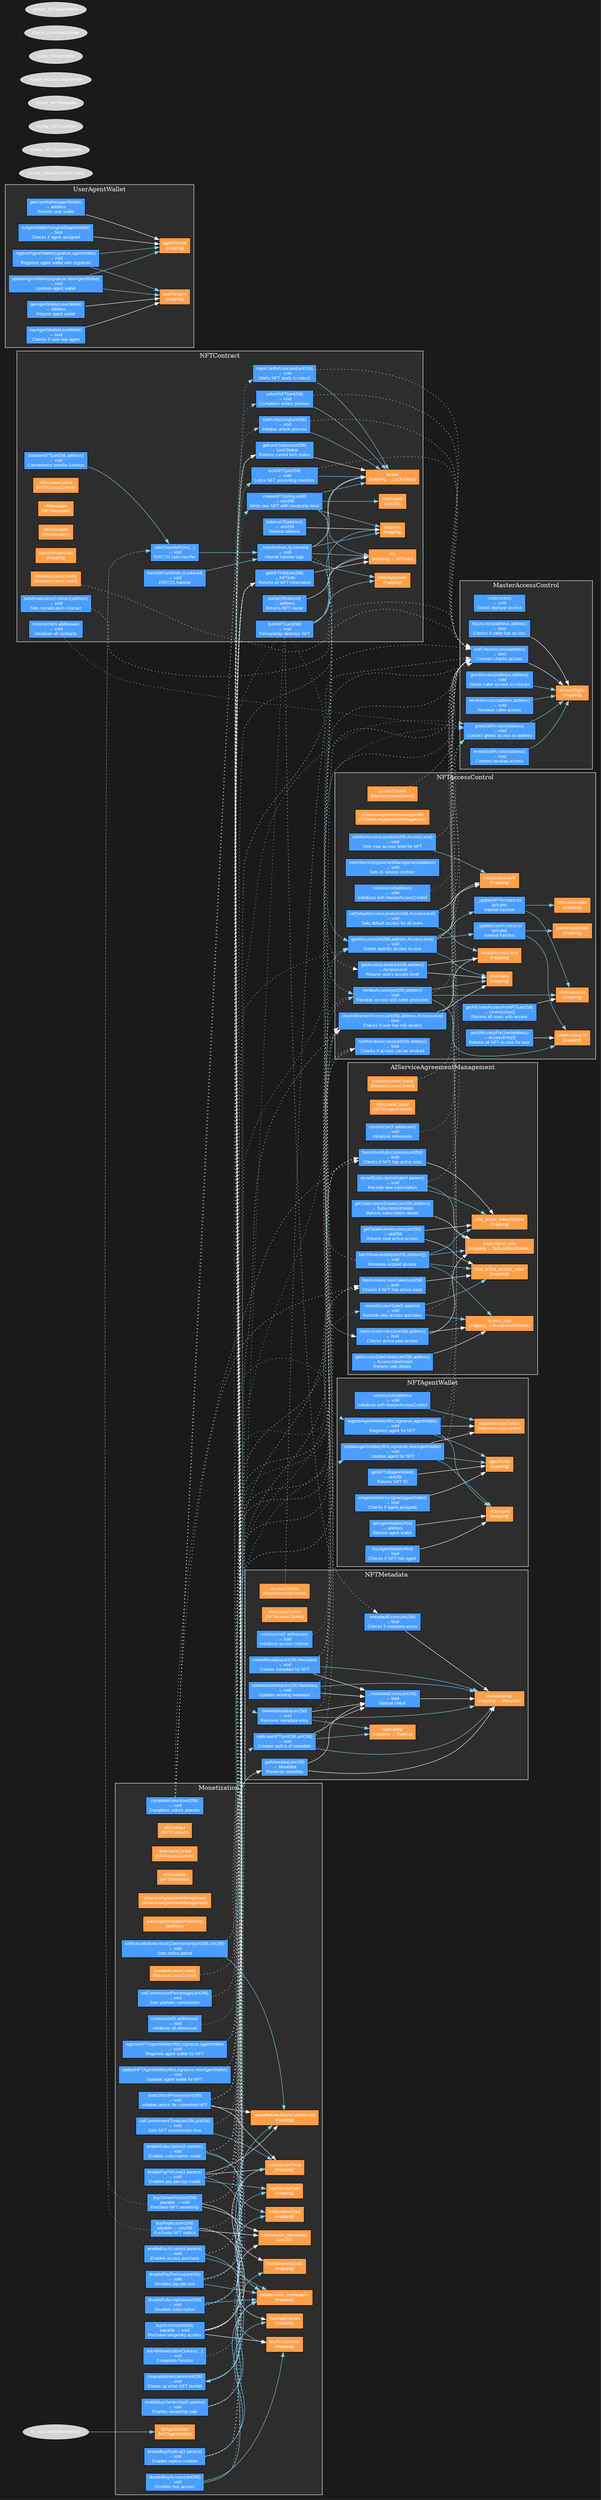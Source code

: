 digraph SmartContractArchitecture {
    // Dark mode styling
    bgcolor="#1a1a1a"
    fontcolor="white"
    node [fontcolor="white", style="filled", fontname="Arial", fontsize=10]
    edge [fontcolor="white"]
    
    // Color scheme
    // Functions: #4a9eff (light blue)
    // Variables: #ff9f4a (orange)
    // Contract boxes: #2d2d2d (dark gray)
    // Read connections: white
    // Write connections: #87CEEB (light blue)
    
    compound=true
    
    // MasterAccessControl Contract
    subgraph cluster_MasterAccessControl {
        label="MasterAccessControl"
        bgcolor="#2d2d2d"
        color="white"
        
        // Variables
        MAC_accessRights [label="accessRights\n(mapping)", fillcolor="#ff9f4a", shape="box"]
        
        // Functions
        MAC_constructor [label="constructor()\n→ void\nGrants deployer access", fillcolor="#4a9eff", shape="box"]
        MAC_grantAccess [label="grantAccess(address,address)\n→ void\nGrants caller access to contract", fillcolor="#4a9eff", shape="box"]
        MAC_revokeAccess [label="revokeAccess(address,address)\n→ void\nRevokes caller access", fillcolor="#4a9eff", shape="box"]
        MAC_grantSelfAccess [label="grantSelfAccess(address)\n→ void\nContract grants access to address", fillcolor="#4a9eff", shape="box"]
        MAC_revokeSelfAccess [label="revokeSelfAccess(address)\n→ void\nContract revokes access", fillcolor="#4a9eff", shape="box"]
        MAC_hasAccess [label="hasAccess(address,address)\n→ bool\nChecks if caller has access", fillcolor="#4a9eff", shape="box"]
        MAC_selfCheckAccess [label="selfCheckAccess(address)\n→ bool\nContract checks access", fillcolor="#4a9eff", shape="box"]
    }
    
    // NFTAccessControl Contract
    subgraph cluster_NFTAccessControl {
        label="NFTAccessControl"
        bgcolor="#2d2d2d"
        color="white"
        
        // Variables
        NAC_accessControl [label="accessControl\n(MasterAccessControl)", fillcolor="#ff9f4a", shape="box"]
        NAC_aiServiceAgreement [label="aiServiceAgreementManagement\n(IAIServiceAgreementManagement)", fillcolor="#ff9f4a", shape="box"]
        NAC_nftAccess [label="nftAccess\n(mapping)", fillcolor="#ff9f4a", shape="box"]
        NAC_defaultAccessLevel [label="defaultAccessLevel\n(mapping)", fillcolor="#ff9f4a", shape="box"]
        NAC_maxAccessLevel [label="maxAccessLevel\n(mapping)", fillcolor="#ff9f4a", shape="box"]
        NAC_userAccessList [label="userAccessList\n(mapping)", fillcolor="#ff9f4a", shape="box"]
        NAC_userAccessIndex [label="userAccessIndex\n(mapping)", fillcolor="#ff9f4a", shape="box"]
        NAC_nftAccessList [label="nftAccessList\n(mapping)", fillcolor="#ff9f4a", shape="box"]
        NAC_nftAccessIndex [label="nftAccessIndex\n(mapping)", fillcolor="#ff9f4a", shape="box"]
        
        // Functions
        NAC_constructor [label="constructor(address)\n→ void\nInitializes with MasterAccessControl", fillcolor="#4a9eff", shape="box"]
        NAC_setAIServiceAgreement [label="setAIServiceAgreementManagement(address)\n→ void\nSets AI service contract", fillcolor="#4a9eff", shape="box"]
        NAC_setMaxAccessLevel [label="setMaxAccessLevel(uint256,AccessLevel)\n→ void\nSets max access level for NFT", fillcolor="#4a9eff", shape="box"]
        NAC_setDefaultAccessLevel [label="setDefaultAccessLevel(uint256,AccessLevel)\n→ void\nSets default access for all users", fillcolor="#4a9eff", shape="box"]
        NAC_grantAccess [label="grantAccess(uint256,address,AccessLevel)\n→ void\nGrants specific access to user", fillcolor="#4a9eff", shape="box"]
        NAC_revokeAccess [label="revokeAccess(uint256,address)\n→ void\nRevokes access with sales protection", fillcolor="#4a9eff", shape="box"]
        NAC_getAllAccessForUser [label="getAllAccessForUser(address)\n→ AccessEntry[]\nReturns all NFT access for user", fillcolor="#4a9eff", shape="box"]
        NAC_getAccessLevel [label="getAccessLevel(uint256,address)\n→ AccessLevel\nReturns user's access level", fillcolor="#4a9eff", shape="box"]
        NAC_checkMinimumAccess [label="checkMinimumAccess(uint256,address,AccessLevel)\n→ bool\nChecks if user has min access", fillcolor="#4a9eff", shape="box"]
        NAC_getAllUsersAccessForNFT [label="getAllUsersAccessForNFT(uint256)\n→ UserAccess[]\nReturns all users with access", fillcolor="#4a9eff", shape="box"]
        NAC_canRevokeAccess [label="canRevokeAccess(uint256,address)\n→ bool\nChecks if access can be revoked", fillcolor="#4a9eff", shape="box"]
        NAC_updateUserAccessList [label="_updateUserAccessList\n(private)\nInternal function", fillcolor="#4a9eff", shape="box"]
        NAC_updateNFTAccessList [label="_updateNFTAccessList\n(private)\nInternal function", fillcolor="#4a9eff", shape="box"]
    }
    
    // NFTContract
    subgraph cluster_NFTContract {
        label="NFTContract"
        bgcolor="#2d2d2d"
        color="white"
        
        // Variables
        NC_masterAccessControl [label="masterAccessControl\n(MasterAccessControl)", fillcolor="#ff9f4a", shape="box"]
        NC_nftAccessControl [label="nftAccessControl\n(NFTAccessControl)", fillcolor="#ff9f4a", shape="box"]
        NC_nftMetadata [label="nftMetadata\n(NFTMetadata)", fillcolor="#ff9f4a", shape="box"]
        NC_monetization [label="monetization\n(IMonetization)", fillcolor="#ff9f4a", shape="box"]
        NC_nfts [label="nfts\n(mapping → NFTInfo)", fillcolor="#ff9f4a", shape="box"]
        NC_locked [label="locked\n(mapping → LockStatus)", fillcolor="#ff9f4a", shape="box"]
        NC_balances [label="balances\n(mapping)", fillcolor="#ff9f4a", shape="box"]
        NC_tokenApprovals [label="tokenApprovals\n(mapping)", fillcolor="#ff9f4a", shape="box"]
        NC_operatorApprovals [label="operatorApprovals\n(mapping)", fillcolor="#ff9f4a", shape="box"]
        NC_totalSupply [label="totalSupply\n(uint256)", fillcolor="#ff9f4a", shape="box"]
        
        // Functions
        NC_constructor [label="constructor(4 addresses)\n→ void\nInitializes all contracts", fillcolor="#4a9eff", shape="box"]
        NC_setMonetization [label="setMonetizationContract(address)\n→ void\nSets monetization contract", fillcolor="#4a9eff", shape="box"]
        NC_createNFT [label="createNFT(string,uint8)\n→ uint256\nMints new NFT with ownership level", fillcolor="#4a9eff", shape="box"]
        NC_burnNFT [label="burnNFT(uint256)\n→ void\nPermanently destroys NFT", fillcolor="#4a9eff", shape="box"]
        NC_lockNFT [label="lockNFT(uint256)\n→ void\nLocks NFT preventing transfers", fillcolor="#4a9eff", shape="box"]
        NC_startUnlocking [label="startUnlocking(uint256)\n→ void\nInitiates unlock process", fillcolor="#4a9eff", shape="box"]
        NC_markCanBeUnlocked [label="markCanBeUnlocked(uint256)\n→ void\nMarks NFT ready to unlock", fillcolor="#4a9eff", shape="box"]
        NC_unlockNFT [label="unlockNFT(uint256)\n→ void\nCompletes unlock process", fillcolor="#4a9eff", shape="box"]
        NC_transferNFT [label="transferNFT(uint256,address)\n→ void\nConvenience transfer function", fillcolor="#4a9eff", shape="box"]
        NC_getLockStatus [label="getLockStatus(uint256)\n→ LockStatus\nReturns current lock status", fillcolor="#4a9eff", shape="box"]
        NC_getNFTInfo [label="getNFTInfo(uint256)\n→ NFTInfo\nReturns all NFT information", fillcolor="#4a9eff", shape="box"]
        NC_safeTransferFrom [label="safeTransferFrom(...)\n→ void\nERC721 safe transfer", fillcolor="#4a9eff", shape="box"]
        NC_transferFrom [label="transferFrom(from,to,tokenId)\n→ void\nERC721 transfer", fillcolor="#4a9eff", shape="box"]
        NC_transfer [label="_transfer(from,to,tokenId)\n→ void\nInternal transfer logic", fillcolor="#4a9eff", shape="box"]
        NC_ownerOf [label="ownerOf(tokenId)\n→ address\nReturns NFT owner", fillcolor="#4a9eff", shape="box"]
        NC_balanceOf [label="balanceOf(address)\n→ uint256\nReturns balance", fillcolor="#4a9eff", shape="box"]
    }
    
    // NFTMetadata
    subgraph cluster_NFTMetadata {
        label="NFTMetadata"
        bgcolor="#2d2d2d"
        color="white"
        
        // Variables
        NM_accessControl [label="accessControl\n(MasterAccessControl)", fillcolor="#ff9f4a", shape="box"]
        NM_nftAccessControl [label="nftAccessControl\n(NFTAccessControl)", fillcolor="#ff9f4a", shape="box"]
        NM_metadataMap [label="metadataMap\n(mapping → Metadata)", fillcolor="#ff9f4a", shape="box"]
        NM_replicaMap [label="replicaMap\n(mapping → Replica)", fillcolor="#ff9f4a", shape="box"]
        
        // Functions
        NM_constructor [label="constructor(2 addresses)\n→ void\nInitializes access controls", fillcolor="#4a9eff", shape="box"]
        NM_createMetadata [label="createMetadata(uint256,Metadata)\n→ void\nCreates metadata for NFT", fillcolor="#4a9eff", shape="box"]
        NM_replicateNFT [label="replicateNFT(uint256,uint256)\n→ void\nCreates replica of metadata", fillcolor="#4a9eff", shape="box"]
        NM_updateMetadata [label="updateMetadata(uint256,Metadata)\n→ void\nUpdates existing metadata", fillcolor="#4a9eff", shape="box"]
        NM_deleteMetadata [label="deleteMetadata(uint256)\n→ void\nRemoves metadata entry", fillcolor="#4a9eff", shape="box"]
        NM_getMetadata [label="getMetadata(uint256)\n→ Metadata\nRetrieves metadata", fillcolor="#4a9eff", shape="box"]
        NM_metadataExists [label="metadataExists(uint256)\n→ bool\nChecks if metadata exists", fillcolor="#4a9eff", shape="box"]
        NM_metadataExistsInternal [label="_metadataExists(uint256)\n→ bool\nInternal check", fillcolor="#4a9eff", shape="box"]
    }
    
    // AIServiceAgreementManagement
    subgraph cluster_AIServiceAgreement {
        label="AIServiceAgreementManagement"
        bgcolor="#2d2d2d"
        color="white"
        
        // Variables
        ASA_masterAccessControl [label="masterAccessControl\n(MasterAccessControl)", fillcolor="#ff9f4a", shape="box"]
        ASA_nftAccessControl [label="nftAccessControl\n(NFTAccessControl)", fillcolor="#ff9f4a", shape="box"]
        ASA_access_sale [label="access_sale\n(mapping → AccessSaleDetails)", fillcolor="#ff9f4a", shape="box"]
        ASA_subscription_sale [label="subscription_sale\n(mapping → SubscriptionDetails)", fillcolor="#ff9f4a", shape="box"]
        ASA_total_active_access [label="total_active_access_sales\n(mapping)", fillcolor="#ff9f4a", shape="box"]
        ASA_total_active_subs [label="total_active_subscriptions\n(mapping)", fillcolor="#ff9f4a", shape="box"]
        
        // Functions
        ASA_constructor [label="constructor(2 addresses)\n→ void\nInitializes references", fillcolor="#4a9eff", shape="box"]
        ASA_recordAccessSale [label="recordAccessSale(5 params)\n→ void\nRecords new access purchase", fillcolor="#4a9eff", shape="box"]
        ASA_recordSubscriptionSale [label="recordSubscriptionSale(4 params)\n→ void\nRecords new subscription", fillcolor="#4a9eff", shape="box"]
        ASA_hasActiveAccess [label="hasActiveAccess(uint256,address)\n→ bool\nChecks active paid access", fillcolor="#4a9eff", shape="box"]
        ASA_getTotalActiveAccess [label="getTotalActiveAccess(uint256)\n→ uint256\nReturns total active access", fillcolor="#4a9eff", shape="box"]
        ASA_batchReevaluate [label="batchReevaluate(uint256,address[])\n→ void\nRemoves expired access", fillcolor="#4a9eff", shape="box"]
        ASA_hasActiveSubscriptions [label="hasActiveSubscriptions(uint256)\n→ bool\nChecks if NFT has active subs", fillcolor="#4a9eff", shape="box"]
        ASA_hasActiveAccessSales [label="hasActiveAccessSales(uint256)\n→ bool\nChecks if NFT has active sales", fillcolor="#4a9eff", shape="box"]
        ASA_getAccessSaleDetails [label="getAccessSaleDetails(uint256,address)\n→ AccessSaleDetails\nReturns sale details", fillcolor="#4a9eff", shape="box"]
        ASA_getSubscriptionDetails [label="getSubscriptionDetails(uint256,address)\n→ SubscriptionDetails\nReturns subscription details", fillcolor="#4a9eff", shape="box"]
    }
    
    // Monetization
    subgraph cluster_Monetization {
        label="Monetization"
        bgcolor="#2d2d2d"
        color="white"
        
        // Variables (selected key ones due to space)
        M_masterAccessControl [label="masterAccessControl\n(MasterAccessControl)", fillcolor="#ff9f4a", shape="box"]
        M_nftContract [label="nftContract\n(NFTContract)", fillcolor="#ff9f4a", shape="box"]
        M_nftAccessControl [label="nftAccessControl\n(NFTAccessControl)", fillcolor="#ff9f4a", shape="box"]
        M_nftMetadata [label="nftMetadata\n(NFTMetadata)", fillcolor="#ff9f4a", shape="box"]
        M_aiServiceAgreement [label="aiServiceAgreementManagement\n(AIServiceAgreementManagement)", fillcolor="#ff9f4a", shape="box"]
        M_commission [label="commission_percentage\n(uint256)", fillcolor="#ff9f4a", shape="box"]
        M_subscriptionHandler [label="subscriptionHandlerPublicKey\n(address)", fillcolor="#ff9f4a", shape="box"]
        M_monetization_combo [label="monetization_combination\n(mapping)", fillcolor="#ff9f4a", shape="box"]
        M_commitmentTime [label="commitmentTime\n(mapping)", fillcolor="#ff9f4a", shape="box"]
        M_noticeBeforeUnlock [label="noticeBeforeUnlockCommitment\n(mapping)", fillcolor="#ff9f4a", shape="box"]
        M_payPerUseData [label="payPerUseData\n(mapping)", fillcolor="#ff9f4a", shape="box"]
        M_subscriptionData [label="subscriptionData\n(mapping)", fillcolor="#ff9f4a", shape="box"]
        M_buyAccessData [label="buyAccessData\n(mapping)", fillcolor="#ff9f4a", shape="box"]
        M_buyOwnershipData [label="buyOwnershipData\n(mapping)", fillcolor="#ff9f4a", shape="box"]
        M_buyReplicaData [label="buyReplicaData\n(mapping)", fillcolor="#ff9f4a", shape="box"]
        
        // Key Functions
        M_constructor [label="constructor(5 addresses)\n→ void\nInitializes all references", fillcolor="#4a9eff", shape="box"]
        M_setCommissionPercentage [label="setCommissionPercentage(uint256)\n→ void\nSets platform commission", fillcolor="#4a9eff", shape="box"]
        M_setCommitmentTime [label="setCommitmentTime(uint256,uint256)\n→ void\nSets NFT commitment time", fillcolor="#4a9eff", shape="box"]
        M_setNoticeBeforeUnlock [label="setNoticeBeforeUnlockCommitment(uint256,uint256)\n→ void\nSets notice period", fillcolor="#4a9eff", shape="box"]
        M_enablePayPerUse [label="enablePayPerUse(3 params)\n→ void\nEnables pay-per-use model", fillcolor="#4a9eff", shape="box"]
        M_enableSubscription [label="enableSubscription(5 params)\n→ void\nEnables subscription model", fillcolor="#4a9eff", shape="box"]
        M_enableBuyAccess [label="enableBuyAccess(4 params)\n→ void\nEnables access purchase", fillcolor="#4a9eff", shape="box"]
        M_enableBuyOwnership [label="enableBuyOwnership(3 params)\n→ void\nEnables ownership sale", fillcolor="#4a9eff", shape="box"]
        M_enableBuyReplica [label="enableBuyReplica(3 params)\n→ void\nEnables replica creation", fillcolor="#4a9eff", shape="box"]
        M_disablePayPerUse [label="disablePayPerUse(uint256)\n→ void\nDisables pay-per-use", fillcolor="#4a9eff", shape="box"]
        M_disableSubscription [label="disableSubscription(uint256)\n→ void\nDisables subscription", fillcolor="#4a9eff", shape="box"]
        M_disableBuyAccess [label="disableBuyAccess(uint256)\n→ void\nDisables buy access", fillcolor="#4a9eff", shape="box"]
        M_buyOwnership [label="buyOwnership(uint256)\npayable → void\nPurchase NFT ownership", fillcolor="#4a9eff", shape="box"]
        M_buyReplica [label="buyReplica(uint256)\npayable → uint256\nPurchase NFT replica", fillcolor="#4a9eff", shape="box"]
        M_buyAccess [label="buyAccess(uint256)\npayable → void\nPurchase temporary access", fillcolor="#4a9eff", shape="box"]
        M_startUnlockProcess [label="startUnlockProcess(uint256)\n→ void\nInitiates unlock for committed NFT", fillcolor="#4a9eff", shape="box"]
        M_completeUnlock [label="completeUnlock(uint256)\n→ void\nCompletes unlock process", fillcolor="#4a9eff", shape="box"]
        M_cleanupMonetization [label="cleanupMonetization(uint256)\n→ void\nCleans up when NFT burned", fillcolor="#4a9eff", shape="box"]
        M_setAllMonetizationOptions [label="setAllMonetizationOptions(...)\n→ void\nComposite function", fillcolor="#4a9eff", shape="box"]

        M_nftAgentWallet [label="nftAgentWallet\n(NFTAgentWallet)", fillcolor="#ff9f4a", shape="box"]
        M_registerNFTAgentWallet [label="registerNFTAgentWallet(nftId,signature,agentWallet)\n→ void\nRegisters agent wallet for NFT", fillcolor="#4a9eff", shape="box"]
        M_updateNFTAgentWallet [label="updateNFTAgentWallet(nftId,signature,newAgentWallet)\n→ void\nUpdates agent wallet for NFT", fillcolor="#4a9eff", shape="box"]
    }
    
    // Inter-contract connections (dotted lines)
    // Read operations (white)
    // Write operations (#87CEEB - light blue)
    
    // MasterAccessControl connections
    NAC_accessControl -> MAC_selfCheckAccess [style="dotted", color="white"]
    NAC_setMaxAccessLevel -> MAC_selfCheckAccess [style="dotted", color="white"]
    NAC_setDefaultAccessLevel -> MAC_selfCheckAccess [style="dotted", color="white"]
    NAC_grantAccess -> MAC_selfCheckAccess [style="dotted", color="white"]
    NAC_revokeAccess -> MAC_selfCheckAccess [style="dotted", color="white"]
    
    NM_accessControl -> MAC_selfCheckAccess [style="dotted", color="white"]
    NM_createMetadata -> MAC_selfCheckAccess [style="dotted", color="white"]
    NM_replicateNFT -> MAC_selfCheckAccess [style="dotted", color="white"]
    NM_deleteMetadata -> MAC_selfCheckAccess [style="dotted", color="white"]
    
    ASA_masterAccessControl -> MAC_selfCheckAccess [style="dotted", color="white"]
    ASA_recordAccessSale -> MAC_selfCheckAccess [style="dotted", color="white"]
    ASA_recordSubscriptionSale -> MAC_selfCheckAccess [style="dotted", color="white"]
    
    M_masterAccessControl -> MAC_selfCheckAccess [style="dotted", color="white"]
    M_setCommissionPercentage -> MAC_selfCheckAccess [style="dotted", color="white"]
    
    NC_masterAccessControl -> MAC_selfCheckAccess [style="dotted", color="white"]
    NC_setMonetization -> MAC_selfCheckAccess [style="dotted", color="white"]
    NC_lockNFT -> MAC_selfCheckAccess [style="dotted", color="white"]
    NC_startUnlocking -> MAC_selfCheckAccess [style="dotted", color="white"]
    NC_markCanBeUnlocked -> MAC_selfCheckAccess [style="dotted", color="white"]
    NC_unlockNFT -> MAC_selfCheckAccess [style="dotted", color="white"]
    
    NAC_constructor -> MAC_grantSelfAccess [style="dotted", color="#87CEEB"]
    NM_constructor -> MAC_grantSelfAccess [style="dotted", color="#87CEEB"]
    ASA_constructor -> MAC_grantSelfAccess [style="dotted", color="#87CEEB"]
    M_constructor -> MAC_grantSelfAccess [style="dotted", color="#87CEEB"]
    NC_constructor -> MAC_grantSelfAccess [style="dotted", color="#87CEEB"]
    
    // NFTAccessControl connections from other contracts
    NAC_revokeAccess -> ASA_hasActiveAccess [style="dotted", color="white"]
    NAC_canRevokeAccess -> ASA_hasActiveAccess [style="dotted", color="white"]
    
    NC_createNFT -> NAC_grantAccess [style="dotted", color="#87CEEB"]
    NC_burnNFT -> NAC_revokeAccess [style="dotted", color="#87CEEB"]
    NC_transfer -> NAC_getAccessLevel [style="dotted", color="white"]
    NC_transfer -> NAC_revokeAccess [style="dotted", color="#87CEEB"]
    NC_transfer -> NAC_grantAccess [style="dotted", color="#87CEEB"]
    
    NM_createMetadata -> NAC_checkMinimumAccess [style="dotted", color="white"]
    NM_updateMetadata -> NAC_checkMinimumAccess [style="dotted", color="white"]
    
    ASA_batchReevaluate -> NAC_checkMinimumAccess [style="dotted", color="white"]
    
    M_enablePayPerUse -> NAC_grantAccess [style="dotted", color="#87CEEB"]
    M_enableSubscription -> NAC_grantAccess [style="dotted", color="#87CEEB"]
    M_buyOwnership -> NAC_grantAccess [style="dotted", color="#87CEEB"]
    M_buyAccess -> NAC_grantAccess [style="dotted", color="#87CEEB"]
    M_disablePayPerUse -> NAC_canRevokeAccess [style="dotted", color="white"]
    M_disablePayPerUse -> NAC_revokeAccess [style="dotted", color="#87CEEB"]
    M_disableSubscription -> NAC_canRevokeAccess [style="dotted", color="white"]
    M_disableSubscription -> NAC_revokeAccess [style="dotted", color="#87CEEB"]
    
    // NFTContract connections from other contracts
    NC_burnNFT -> NM_metadataExists [style="dotted", color="white"]
    NC_burnNFT -> NM_deleteMetadata [style="dotted", color="#87CEEB"]
    NC_burnNFT -> M_cleanupMonetization [style="dotted", color="#87CEEB"]
    
    M_setCommitmentTime -> NC_getLockStatus [style="dotted", color="white"]
    M_setNoticeBeforeUnlock -> NC_getLockStatus [style="dotted", color="white"]
    M_enablePayPerUse -> NC_getNFTInfo [style="dotted", color="white"]
    M_enablePayPerUse -> NC_getLockStatus [style="dotted", color="white"]
    M_enablePayPerUse -> NC_lockNFT [style="dotted", color="#87CEEB"]
    M_enableSubscription -> NC_getNFTInfo [style="dotted", color="white"]
    M_enableSubscription -> NC_getLockStatus [style="dotted", color="white"]
    M_enableSubscription -> NC_lockNFT [style="dotted", color="#87CEEB"]
    M_enableBuyAccess -> NC_getNFTInfo [style="dotted", color="white"]
    M_enableBuyAccess -> NC_getLockStatus [style="dotted", color="white"]
    M_enableBuyOwnership -> NC_getNFTInfo [style="dotted", color="white"]
    M_enableBuyReplica -> NC_getNFTInfo [style="dotted", color="white"]
    M_buyOwnership -> NC_getLockStatus [style="dotted", color="white"]
    M_buyOwnership -> NC_getNFTInfo [style="dotted", color="white"]
    M_buyOwnership -> NC_safeTransferFrom [style="dotted", color="#87CEEB"]
    M_buyReplica -> NC_getNFTInfo [style="dotted", color="white"]
    M_buyReplica -> NC_createNFT [style="dotted", color="#87CEEB"]
    M_buyReplica -> NC_safeTransferFrom [style="dotted", color="#87CEEB"]
    M_buyAccess -> NC_getNFTInfo [style="dotted", color="white"]
    M_startUnlockProcess -> NC_getLockStatus [style="dotted", color="white"]
    M_startUnlockProcess -> NC_startUnlocking [style="dotted", color="#87CEEB"]
    M_completeUnlock -> NC_getLockStatus [style="dotted", color="white"]
    M_completeUnlock -> NC_markCanBeUnlocked [style="dotted", color="#87CEEB"]
    M_completeUnlock -> NC_unlockNFT [style="dotted", color="#87CEEB"]
    
    // NFTMetadata connections from other contracts
    M_enablePayPerUse -> NM_getMetadata [style="dotted", color="white"]
    M_enableSubscription -> NM_getMetadata [style="dotted", color="white"]
    M_enableBuyAccess -> NM_getMetadata [style="dotted", color="white"]
    M_enableBuyReplica -> NM_getMetadata [style="dotted", color="white"]
    M_buyReplica -> NM_replicateNFT [style="dotted", color="#87CEEB"]
    M_setAllMonetizationOptions -> NM_getMetadata [style="dotted", color="white"]
    
    // AIServiceAgreementManagement connections from other contracts
    M_buyAccess -> ASA_recordAccessSale [style="dotted", color="#87CEEB"]
    M_disablePayPerUse -> ASA_hasActiveSubscriptions [style="dotted", color="white"]
    M_disableSubscription -> ASA_hasActiveSubscriptions [style="dotted", color="white"]
    M_disableBuyAccess -> ASA_hasActiveAccessSales [style="dotted", color="white"]
    M_startUnlockProcess -> ASA_hasActiveSubscriptions [style="dotted", color="white"]
    M_startUnlockProcess -> ASA_hasActiveAccessSales [style="dotted", color="white"]
    M_completeUnlock -> ASA_hasActiveSubscriptions [style="dotted", color="white"]
    M_completeUnlock -> ASA_hasActiveAccessSales [style="dotted", color="white"]
    
    // Intra-contract connections (normal lines)
    // MasterAccessControl internal
    MAC_grantAccess -> MAC_accessRights [color="#87CEEB"]
    MAC_revokeAccess -> MAC_accessRights [color="#87CEEB"]
    MAC_grantSelfAccess -> MAC_accessRights [color="#87CEEB"]
    MAC_revokeSelfAccess -> MAC_accessRights [color="#87CEEB"]
    MAC_hasAccess -> MAC_accessRights [color="white"]
    MAC_selfCheckAccess -> MAC_accessRights [color="white"]
    
    // NFTAccessControl internal
    NAC_setMaxAccessLevel -> NAC_maxAccessLevel [color="#87CEEB"]
    NAC_setDefaultAccessLevel -> NAC_defaultAccessLevel [color="#87CEEB"]
    NAC_setDefaultAccessLevel -> NAC_maxAccessLevel [color="white"]
    NAC_grantAccess -> NAC_nftAccess [color="#87CEEB"]
    NAC_grantAccess -> NAC_updateUserAccessList [color="#87CEEB"]
    NAC_grantAccess -> NAC_updateNFTAccessList [color="#87CEEB"]
    NAC_grantAccess -> NAC_maxAccessLevel [color="white"]
    NAC_revokeAccess -> NAC_nftAccess [color="#87CEEB"]
    NAC_revokeAccess -> NAC_userAccessList [color="#87CEEB"]
    NAC_revokeAccess -> NAC_nftAccessList [color="#87CEEB"]
    NAC_getAllAccessForUser -> NAC_userAccessList [color="white"]
    NAC_getAccessLevel -> NAC_nftAccess [color="white"]
    NAC_getAccessLevel -> NAC_defaultAccessLevel [color="white"]
    NAC_checkMinimumAccess -> NAC_defaultAccessLevel [color="white"]
    NAC_checkMinimumAccess -> NAC_nftAccess [color="white"]
    NAC_getAllUsersAccessForNFT -> NAC_nftAccessList [color="white"]
    NAC_updateUserAccessList -> NAC_userAccessList [color="#87CEEB"]
    NAC_updateUserAccessList -> NAC_userAccessIndex [color="#87CEEB"]
    NAC_updateNFTAccessList -> NAC_nftAccessList [color="#87CEEB"]
    NAC_updateNFTAccessList -> NAC_nftAccessIndex [color="#87CEEB"]
    
    // NFTContract internal
    NC_createNFT -> NC_nfts [color="#87CEEB"]
    NC_createNFT -> NC_locked [color="#87CEEB"]
    NC_createNFT -> NC_balances [color="#87CEEB"]
    NC_createNFT -> NC_totalSupply [color="#87CEEB"]
    NC_burnNFT -> NC_nfts [color="#87CEEB"]
    NC_burnNFT -> NC_locked [color="#87CEEB"]
    NC_burnNFT -> NC_balances [color="#87CEEB"]
    NC_burnNFT -> NC_tokenApprovals [color="#87CEEB"]
    NC_lockNFT -> NC_locked [color="#87CEEB"]
    NC_startUnlocking -> NC_locked [color="#87CEEB"]
    NC_markCanBeUnlocked -> NC_locked [color="#87CEEB"]
    NC_unlockNFT -> NC_locked [color="#87CEEB"]
    NC_getLockStatus -> NC_locked [color="white"]
    NC_getNFTInfo -> NC_nfts [color="white"]
    NC_balanceOf -> NC_balances [color="white"]
    NC_ownerOf -> NC_nfts [color="white"]
    NC_transferNFT -> NC_safeTransferFrom [color="#87CEEB"]
    NC_safeTransferFrom -> NC_transfer [color="#87CEEB"]
    NC_transferFrom -> NC_transfer [color="#87CEEB"]
    NC_transfer -> NC_nfts [color="#87CEEB"]
    NC_transfer -> NC_tokenApprovals [color="#87CEEB"]
    NC_transfer -> NC_balances [color="#87CEEB"]
    NC_transfer -> NC_locked [color="white"]
    
    // NFTMetadata internal
    NM_createMetadata -> NM_metadataMap [color="#87CEEB"]
    NM_createMetadata -> NM_metadataExistsInternal [color="white"]
    NM_replicateNFT -> NM_metadataMap [color="#87CEEB"]
    NM_replicateNFT -> NM_replicaMap [color="#87CEEB"]
    NM_replicateNFT -> NM_metadataExistsInternal [color="white"]
    NM_updateMetadata -> NM_metadataMap [color="#87CEEB"]
    NM_updateMetadata -> NM_metadataExistsInternal [color="white"]
    NM_deleteMetadata -> NM_metadataMap [color="#87CEEB"]
    NM_deleteMetadata -> NM_replicaMap [color="#87CEEB"]
    NM_deleteMetadata -> NM_metadataExistsInternal [color="white"]
    NM_getMetadata -> NM_metadataMap [color="white"]
    NM_getMetadata -> NM_metadataExistsInternal [color="white"]
    NM_metadataExists -> NM_metadataMap [color="white"]
    NM_metadataExistsInternal -> NM_metadataMap [color="white"]
    
    // AIServiceAgreementManagement internal
    ASA_recordAccessSale -> ASA_access_sale [color="#87CEEB"]
    ASA_recordAccessSale -> ASA_total_active_access [color="#87CEEB"]
    ASA_recordSubscriptionSale -> ASA_subscription_sale [color="#87CEEB"]
    ASA_recordSubscriptionSale -> ASA_total_active_subs [color="#87CEEB"]
    ASA_hasActiveAccess -> ASA_access_sale [color="white"]
    ASA_hasActiveAccess -> ASA_subscription_sale [color="white"]
    ASA_getTotalActiveAccess -> ASA_total_active_access [color="white"]
    ASA_getTotalActiveAccess -> ASA_total_active_subs [color="white"]
    ASA_batchReevaluate -> ASA_access_sale [color="#87CEEB"]
    ASA_batchReevaluate -> ASA_subscription_sale [color="#87CEEB"]
    ASA_batchReevaluate -> ASA_total_active_access [color="#87CEEB"]
    ASA_batchReevaluate -> ASA_total_active_subs [color="#87CEEB"]
    ASA_getAccessSaleDetails -> ASA_access_sale [color="white"]
    ASA_getSubscriptionDetails -> ASA_subscription_sale [color="white"]
    ASA_hasActiveSubscriptions -> ASA_total_active_subs [color="white"]
    ASA_hasActiveAccessSales -> ASA_total_active_access [color="white"]
    
    // Monetization internal
    M_setCommitmentTime -> M_commitmentTime [color="#87CEEB"]
    M_setNoticeBeforeUnlock -> M_noticeBeforeUnlock [color="#87CEEB"]
    M_enablePayPerUse -> M_payPerUseData [color="#87CEEB"]
    M_enablePayPerUse -> M_monetization_combo [color="#87CEEB"]
    M_enablePayPerUse -> M_commitmentTime [color="white"]
    M_enablePayPerUse -> M_noticeBeforeUnlock [color="white"]
    M_enableSubscription -> M_subscriptionData [color="#87CEEB"]
    M_enableSubscription -> M_monetization_combo [color="#87CEEB"]
    M_enableBuyAccess -> M_buyAccessData [color="#87CEEB"]
    M_enableBuyAccess -> M_monetization_combo [color="#87CEEB"]
    M_enableBuyOwnership -> M_buyOwnershipData [color="#87CEEB"]
    M_enableBuyOwnership -> M_monetization_combo [color="#87CEEB"]
    M_enableBuyReplica -> M_buyReplicaData [color="#87CEEB"]
    M_enableBuyReplica -> M_monetization_combo [color="#87CEEB"]
    M_disablePayPerUse -> M_payPerUseData [color="#87CEEB"]
    M_disablePayPerUse -> M_monetization_combo [color="#87CEEB"]
    M_disableSubscription -> M_subscriptionData [color="#87CEEB"]
    M_disableSubscription -> M_monetization_combo [color="#87CEEB"]
    M_disableBuyAccess -> M_buyAccessData [color="#87CEEB"]
    M_disableBuyAccess -> M_monetization_combo [color="#87CEEB"]
    M_buyOwnership -> M_buyOwnershipData [color="white"]
    M_buyOwnership -> M_commission [color="white"]
    M_buyReplica -> M_buyReplicaData [color="white"]
    M_buyReplica -> M_commission [color="white"]
    M_buyAccess -> M_buyAccessData [color="white"]
    M_buyAccess -> M_commission [color="white"]
    M_buyAccess -> M_commitmentTime [color="white"]
    M_startUnlockProcess -> M_commitmentTime [color="white"]
    M_startUnlockProcess -> M_noticeBeforeUnlock [color="white"]
    M_cleanupMonetization -> M_commitmentTime [color="#87CEEB"]
    M_cleanupMonetization -> M_noticeBeforeUnlock [color="#87CEEB"]
    M_cleanupMonetization -> M_monetization_combo [color="#87CEEB"]
    
    // UserAgentWallet Contract
    subgraph cluster_UserAgentWallet {
        label="UserAgentWallet"
        bgcolor="#2d2d2d"
        color="white"
        
        // Variables
        UAW_userToAgent [label="userToAgent\n(mapping)", fillcolor="#ff9f4a", shape="box"]
        UAW_agentToUser [label="agentToUser\n(mapping)", fillcolor="#ff9f4a", shape="box"]
        
        // Functions
        UAW_registerAgentWallet [label="registerAgentWallet(signature,agentWallet)\n→ void\nRegisters agent wallet with signature", fillcolor="#4a9eff", shape="box"]
        UAW_updateAgentWallet [label="updateAgentWallet(signature,newAgentWallet)\n→ void\nUpdates agent wallet", fillcolor="#4a9eff", shape="box"]
        UAW_getUserWallet [label="getUserWallet(agentWallet)\n→ address\nReturns user wallet", fillcolor="#4a9eff", shape="box"]
        UAW_getAgentWallet [label="getAgentWallet(userWallet)\n→ address\nReturns agent wallet", fillcolor="#4a9eff", shape="box"]
        UAW_hasAgentWallet [label="hasAgentWallet(userWallet)\n→ bool\nChecks if user has agent", fillcolor="#4a9eff", shape="box"]
        UAW_isAgentWalletAssigned [label="isAgentWalletAssigned(agentWallet)\n→ bool\nChecks if agent assigned", fillcolor="#4a9eff", shape="box"]
    }
    
    // NFTAgentWallet Contract
    subgraph cluster_NFTAgentWallet {
        label="NFTAgentWallet"
        bgcolor="#2d2d2d"
        color="white"
        
        // Variables
        NAW_masterAccessControl [label="masterAccessControl\n(MasterAccessControl)", fillcolor="#ff9f4a", shape="box"]
        NAW_nftToAgent [label="nftToAgent\n(mapping)", fillcolor="#ff9f4a", shape="box"]
        NAW_agentToNft [label="agentToNft\n(mapping)", fillcolor="#ff9f4a", shape="box"]
        
        // Functions
        NAW_constructor [label="constructor(address)\n→ void\nInitializes with MasterAccessControl", fillcolor="#4a9eff", shape="box"]
        NAW_registerAgentWallet [label="registerAgentWallet(nftId,signature,agentWallet)\n→ void\nRegisters agent for NFT", fillcolor="#4a9eff", shape="box"]
        NAW_updateAgentWallet [label="updateAgentWallet(nftId,signature,newAgentWallet)\n→ void\nUpdates agent for NFT", fillcolor="#4a9eff", shape="box"]
        NAW_getNFTId [label="getNFTId(agentWallet)\n→ uint256\nReturns NFT ID", fillcolor="#4a9eff", shape="box"]
        NAW_getAgentWallet [label="getAgentWallet(nftId)\n→ address\nReturns agent wallet", fillcolor="#4a9eff", shape="box"]
        NAW_hasAgentWallet [label="hasAgentWallet(nftId)\n→ bool\nChecks if NFT has agent", fillcolor="#4a9eff", shape="box"]
        NAW_isAgentWalletAssigned [label="isAgentWalletAssigned(agentWallet)\n→ bool\nChecks if agent assigned", fillcolor="#4a9eff", shape="box"]
    }
    

    
    // UserAgentWallet internal connections
    UAW_registerAgentWallet -> UAW_userToAgent [color="#87CEEB"]
    UAW_registerAgentWallet -> UAW_agentToUser [color="#87CEEB"]
    UAW_updateAgentWallet -> UAW_userToAgent [color="#87CEEB"]
    UAW_updateAgentWallet -> UAW_agentToUser [color="#87CEEB"]
    UAW_getUserWallet -> UAW_agentToUser [color="white"]
    UAW_getAgentWallet -> UAW_userToAgent [color="white"]
    UAW_hasAgentWallet -> UAW_userToAgent [color="white"]
    UAW_isAgentWalletAssigned -> UAW_agentToUser [color="white"]
    
    // NFTAgentWallet internal connections
    NAW_constructor -> NAW_masterAccessControl [color="#87CEEB"]
    NAW_registerAgentWallet -> NAW_nftToAgent [color="#87CEEB"]
    NAW_registerAgentWallet -> NAW_agentToNft [color="#87CEEB"]
    NAW_registerAgentWallet -> NAW_masterAccessControl [color="white"]
    NAW_updateAgentWallet -> NAW_nftToAgent [color="#87CEEB"]
    NAW_updateAgentWallet -> NAW_agentToNft [color="#87CEEB"]
    NAW_updateAgentWallet -> NAW_masterAccessControl [color="white"]
    NAW_getNFTId -> NAW_agentToNft [color="white"]
    NAW_getAgentWallet -> NAW_nftToAgent [color="white"]
    NAW_hasAgentWallet -> NAW_nftToAgent [color="white"]
    NAW_isAgentWalletAssigned -> NAW_agentToNft [color="white"]
    
    // NFTAgentWallet connections from other contracts
    NAW_constructor -> MAC_grantSelfAccess [style="dotted", color="#87CEEB"]
    NAW_registerAgentWallet -> MAC_selfCheckAccess [style="dotted", color="white"]
    NAW_updateAgentWallet -> MAC_selfCheckAccess [style="dotted", color="white"]
    
    // Monetization to NFTAgentWallet connections
    M_registerNFTAgentWallet -> NAW_registerAgentWallet [style="dotted", color="#87CEEB"]
    M_updateNFTAgentWallet -> NAW_updateAgentWallet [style="dotted", color="#87CEEB"]
    M_registerNFTAgentWallet -> NC_getNFTInfo [style="dotted", color="white"]
    M_updateNFTAgentWallet -> NC_getNFTInfo [style="dotted", color="white"]
    M_registerNFTAgentWallet -> NAC_checkMinimumAccess [style="dotted", color="white"]
    M_updateNFTAgentWallet -> NAC_checkMinimumAccess [style="dotted", color="white"]
    M_setContractReferences -> M_nftAgentWallet [color="#87CEEB"]
    
rankdir=LR

    // Layout hints
    {rank=same; cluster_MasterAccessControl}
    {rank=same; cluster_NFTAccessControl; cluster_NFTContract; cluster_NFTMetadata}
    {rank=same; cluster_AIServiceAgreement; cluster_Monetization}
    {rank=same; cluster_UserAgentWallet; cluster_NFTAgentWallet}
}